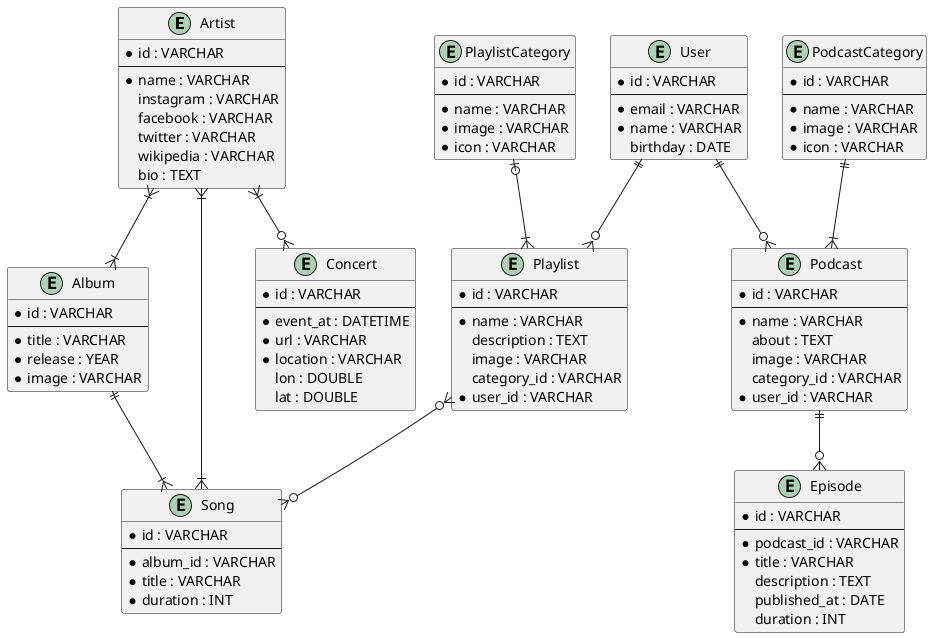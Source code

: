@startuml
entity Artist {
    * id : VARCHAR
    --
    * name : VARCHAR
    instagram : VARCHAR
    facebook : VARCHAR
    twitter : VARCHAR
    wikipedia : VARCHAR
    bio : TEXT
}

entity Album {
    * id : VARCHAR
    --
    * title : VARCHAR
    * release : YEAR
    * image : VARCHAR
}

entity Song {
    * id : VARCHAR
    --
    * album_id : VARCHAR
    * title : VARCHAR
    * duration : INT
}

entity PlaylistCategory {
    * id : VARCHAR
    --
    * name : VARCHAR
    * image : VARCHAR
    * icon : VARCHAR
}
entity Playlist{
    * id : VARCHAR
    --
    * name : VARCHAR
    description : TEXT
    image : VARCHAR
    category_id : VARCHAR
    * user_id : VARCHAR
}

entity PodcastCategory {
    * id : VARCHAR
    --
    * name : VARCHAR
    * image : VARCHAR
    * icon : VARCHAR
}

 entity Podcast {
    * id : VARCHAR
    --
    * name : VARCHAR
    about : TEXT
    image : VARCHAR
    category_id : VARCHAR
    * user_id : VARCHAR
}

entity Episode {
    * id : VARCHAR
    --
    * podcast_id : VARCHAR
    * title : VARCHAR
    description : TEXT
    published_at : DATE
    duration : INT
}

entity User{
    * id : VARCHAR
    --
    * email : VARCHAR
    * name : VARCHAR
    birthday : DATE
}

entity Concert{
    * id : VARCHAR
    --
    * event_at : DATETIME
    * url : VARCHAR
    * location : VARCHAR
    lon : DOUBLE
    lat : DOUBLE
}
'relasi
Artist }|--|{ Album
'menentukan relasi Song
Album ||--|{ Song
Artist }|--|{ Song
'menentukan relasi playlist
PlaylistCategory |o--|{ Playlist
User ||--o{ Playlist
Playlist }o--o{ Song
'relasi podcast
'misal 1 category punya 1 podcast
PodcastCategory ||--|{ Podcast
User ||--o{ Podcast
'relasi episode hanya ke podcast
Podcast ||--o{ Episode
'relasi concert
Artist }|--o{ Concert
@enduml